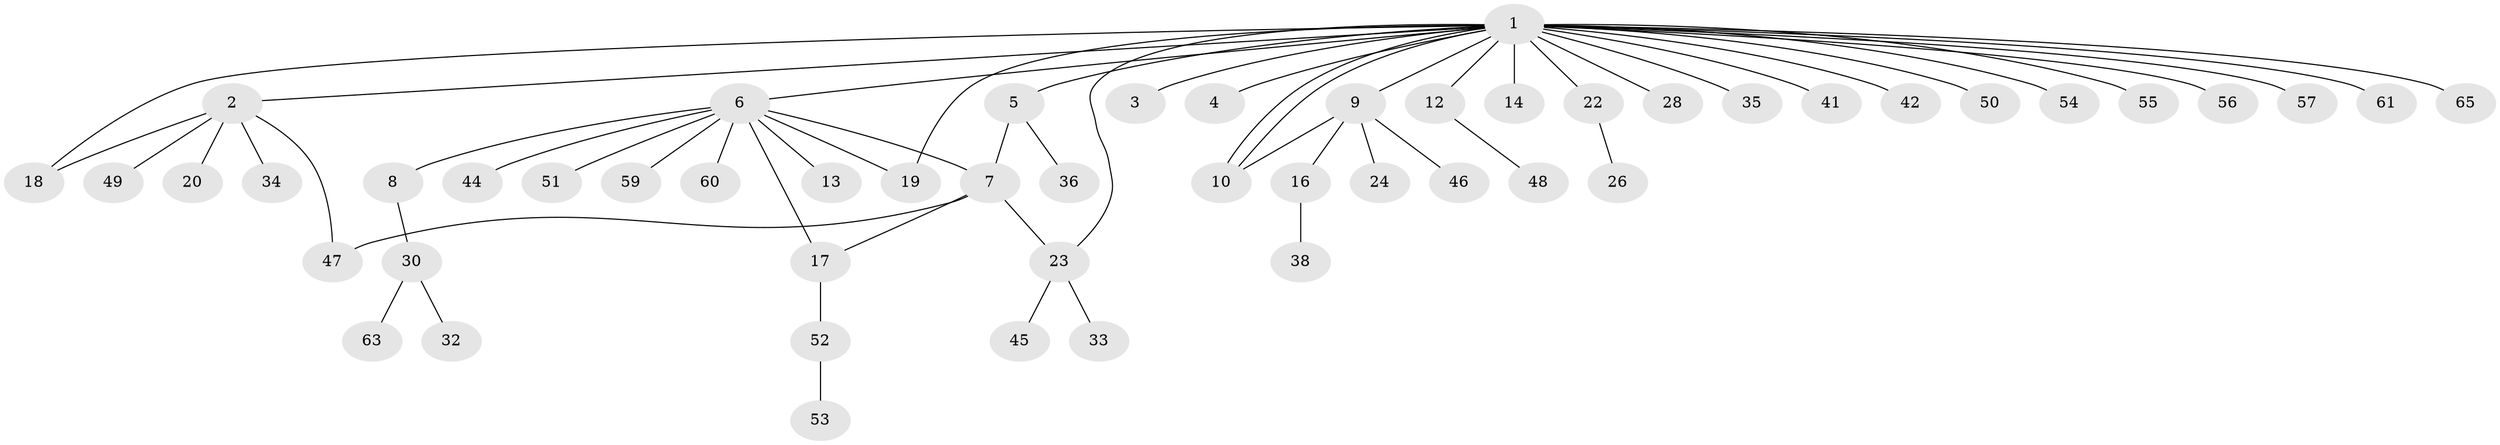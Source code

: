 // Generated by graph-tools (version 1.1) at 2025/51/02/27/25 19:51:54]
// undirected, 51 vertices, 58 edges
graph export_dot {
graph [start="1"]
  node [color=gray90,style=filled];
  1 [super="+25"];
  2 [super="+11"];
  3;
  4 [super="+67"];
  5 [super="+64"];
  6 [super="+15"];
  7 [super="+27"];
  8;
  9 [super="+29"];
  10;
  12 [super="+39"];
  13;
  14;
  16;
  17;
  18 [super="+43"];
  19 [super="+21"];
  20;
  22;
  23 [super="+40"];
  24;
  26;
  28;
  30 [super="+31"];
  32;
  33 [super="+37"];
  34;
  35;
  36;
  38;
  41;
  42;
  44;
  45;
  46;
  47;
  48 [super="+62"];
  49;
  50;
  51;
  52;
  53;
  54 [super="+66"];
  55 [super="+58"];
  56;
  57;
  59;
  60;
  61;
  63;
  65;
  1 -- 2;
  1 -- 3;
  1 -- 4;
  1 -- 5;
  1 -- 6;
  1 -- 9;
  1 -- 10;
  1 -- 10;
  1 -- 12;
  1 -- 14;
  1 -- 19;
  1 -- 22;
  1 -- 23;
  1 -- 28;
  1 -- 35;
  1 -- 41;
  1 -- 42;
  1 -- 50;
  1 -- 54;
  1 -- 55;
  1 -- 56;
  1 -- 57;
  1 -- 61;
  1 -- 65;
  1 -- 18;
  2 -- 18;
  2 -- 20;
  2 -- 34;
  2 -- 47;
  2 -- 49;
  5 -- 7;
  5 -- 36;
  6 -- 7;
  6 -- 8;
  6 -- 13;
  6 -- 17;
  6 -- 44;
  6 -- 51;
  6 -- 59;
  6 -- 60;
  6 -- 19;
  7 -- 17;
  7 -- 47;
  7 -- 23;
  8 -- 30;
  9 -- 10;
  9 -- 16;
  9 -- 24;
  9 -- 46;
  12 -- 48;
  16 -- 38;
  17 -- 52;
  22 -- 26;
  23 -- 33;
  23 -- 45;
  30 -- 32;
  30 -- 63;
  52 -- 53;
}
